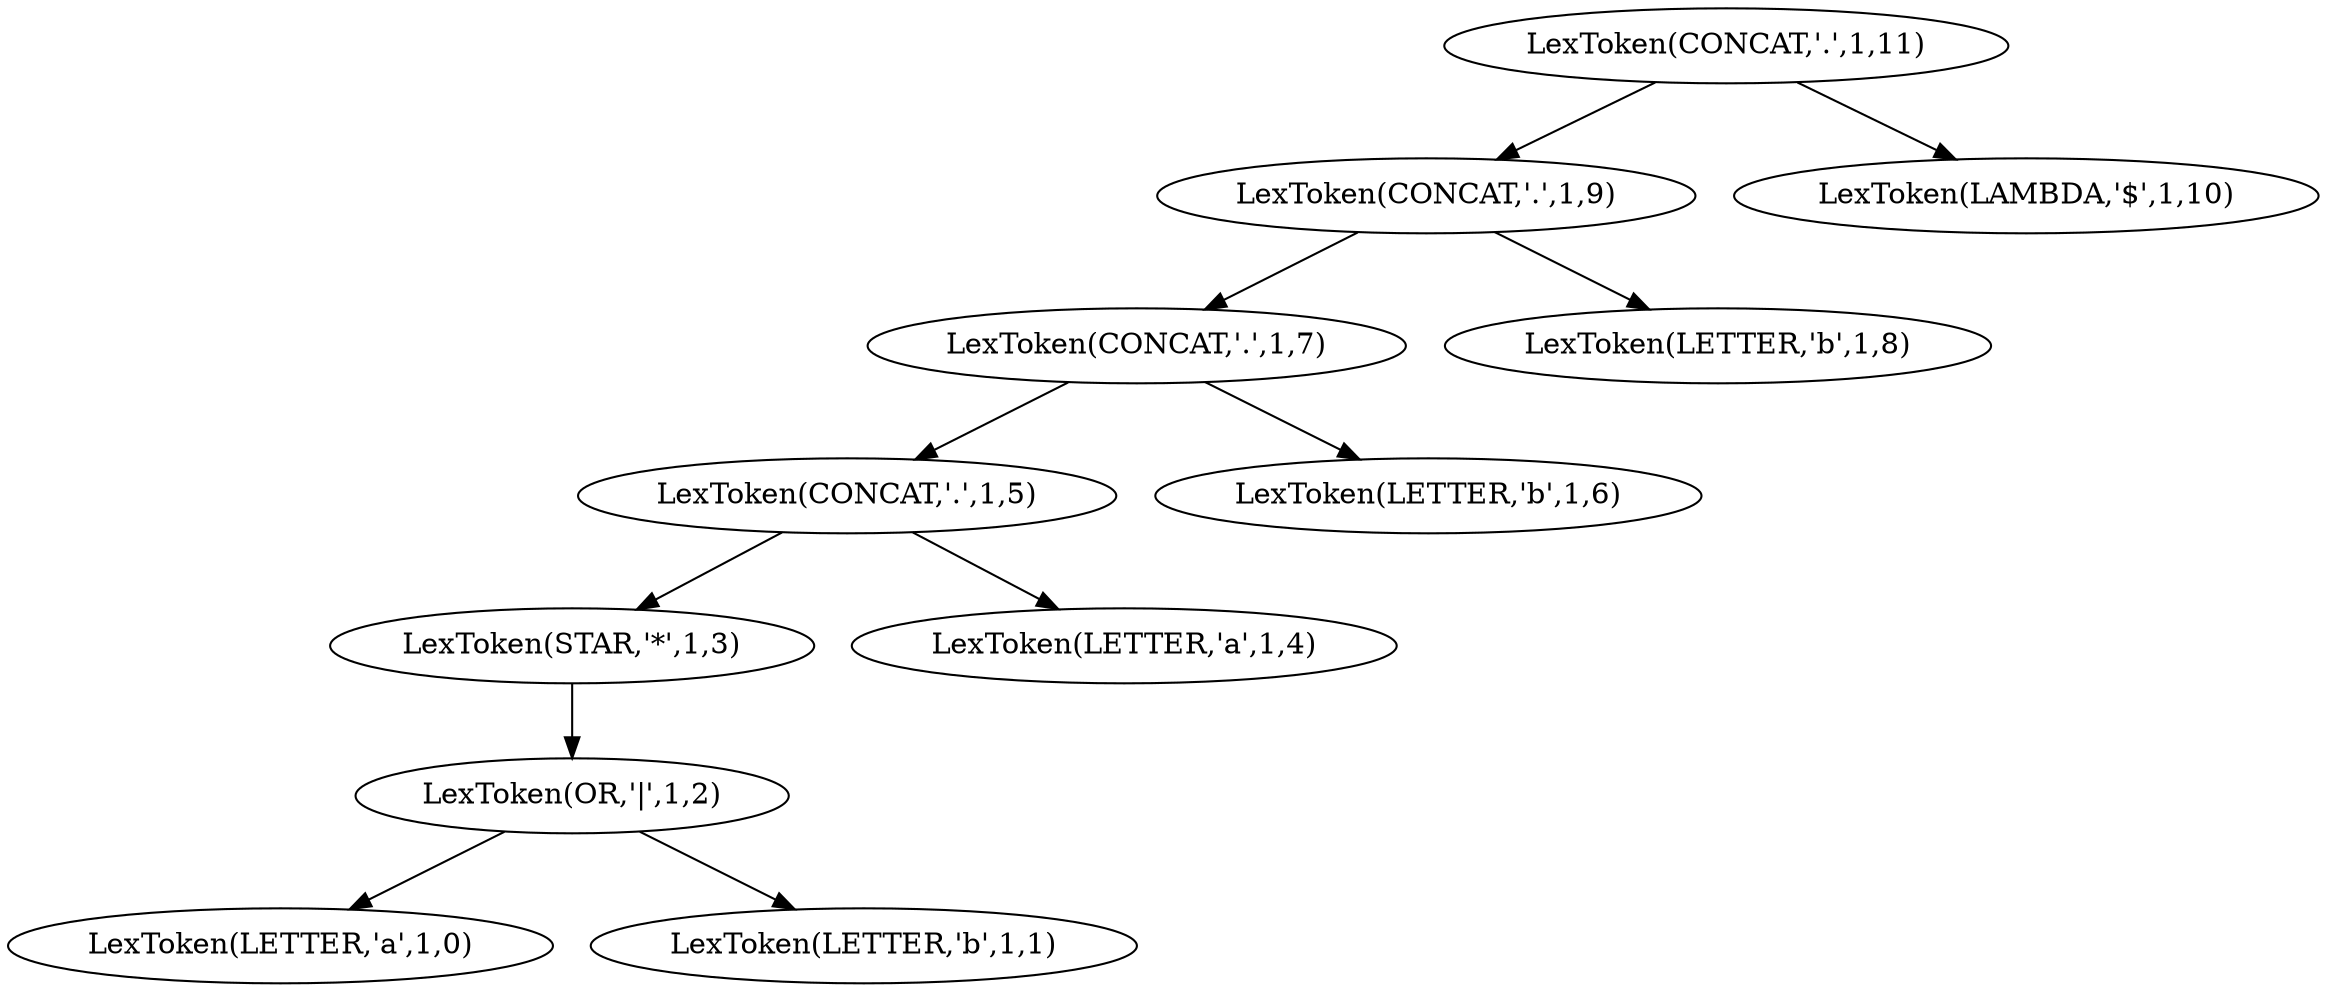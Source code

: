 strict digraph "" {
	"LexToken(LETTER,'a',1,0)"	[val=a];
	"LexToken(LETTER,'b',1,1)"	[val=b];
	"LexToken(OR,'|',1,2)"	[val="|"];
	"LexToken(OR,'|',1,2)" -> "LexToken(LETTER,'a',1,0)";
	"LexToken(OR,'|',1,2)" -> "LexToken(LETTER,'b',1,1)";
	"LexToken(STAR,'*',1,3)"	[val="*"];
	"LexToken(STAR,'*',1,3)" -> "LexToken(OR,'|',1,2)";
	"LexToken(LETTER,'a',1,4)"	[val=a];
	"LexToken(CONCAT,'.',1,5)"	[val="."];
	"LexToken(CONCAT,'.',1,5)" -> "LexToken(STAR,'*',1,3)";
	"LexToken(CONCAT,'.',1,5)" -> "LexToken(LETTER,'a',1,4)";
	"LexToken(LETTER,'b',1,6)"	[val=b];
	"LexToken(CONCAT,'.',1,7)"	[val="."];
	"LexToken(CONCAT,'.',1,7)" -> "LexToken(CONCAT,'.',1,5)";
	"LexToken(CONCAT,'.',1,7)" -> "LexToken(LETTER,'b',1,6)";
	"LexToken(LETTER,'b',1,8)"	[val=b];
	"LexToken(CONCAT,'.',1,9)"	[val="."];
	"LexToken(CONCAT,'.',1,9)" -> "LexToken(CONCAT,'.',1,7)";
	"LexToken(CONCAT,'.',1,9)" -> "LexToken(LETTER,'b',1,8)";
	"LexToken(LAMBDA,'$',1,10)"	[val="$"];
	"LexToken(CONCAT,'.',1,11)"	[val="."];
	"LexToken(CONCAT,'.',1,11)" -> "LexToken(CONCAT,'.',1,9)";
	"LexToken(CONCAT,'.',1,11)" -> "LexToken(LAMBDA,'$',1,10)";
}
